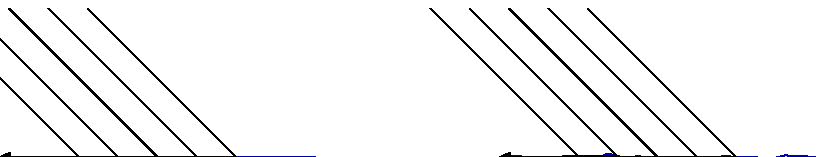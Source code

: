 \documentclass[border=5mm]{standalone}
\usepackage{luamplib}
\begin{document}
\mplibtextextlabel{enable}
\begin{mplibcode}
def perpendicular expr t of p = 
  direction t of p rotated 90 shifted point t of p
  enddef;

vardef block(expr r) = 
    save u, n, s, theta, base, ray;
    numeric u, n, s, theta;
    u = 5mm;  n = 32; s = 8u; theta = -45;

    path base, ray[];
    base = origin for i=1 upto n-1: -- (i/n*s,r*normaldeviate) endfor 
        -- (s,0) -- (s,-u) -- (0,-u) -- cycle;

    image(
        fill base withcolor .8[blue,white];
        draw base withcolor .67 blue;

        for i=2 upto 6:
          ray[i] = (left--right) scaled 2/3 s rotated theta shifted (i*u,0);
          b := ypart(ray[i] intersectiontimes base);
          ray[i] := point 0 of ray[i] 
                 -- point b of base 
                 -- point 0 of ray[i] reflectedabout(point b of base, perpendicular b of base);
          drawarrow ray[i];
        endfor   

        label("r=" & decimal r, center base);
    ) enddef;

beginfig(0);

    draw block(0); draw block(0.42) shifted 180 right;


endfig;
\end{mplibcode}
\end{document}

